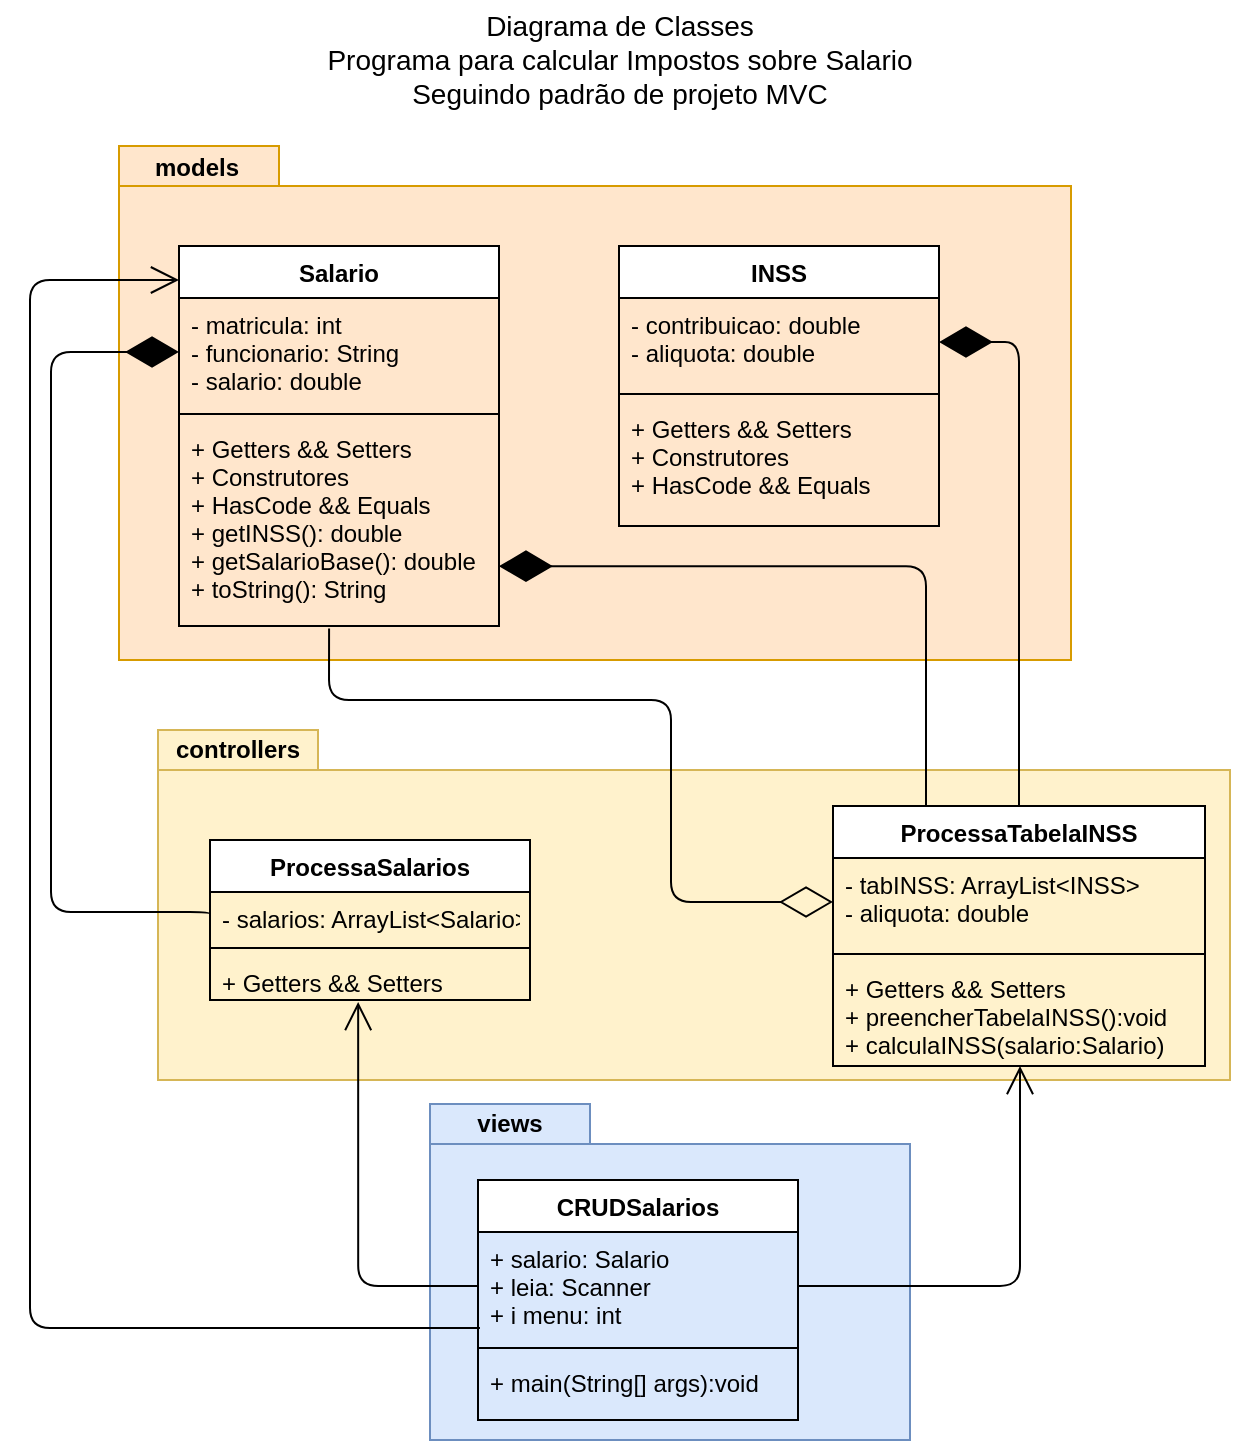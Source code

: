 <mxfile version="14.7.3" type="device"><diagram id="IbbeZEDEcWNJD3ryoDsl" name="Page-1"><mxGraphModel dx="1102" dy="525" grid="1" gridSize="10" guides="1" tooltips="1" connect="1" arrows="1" fold="1" page="1" pageScale="1" pageWidth="827" pageHeight="1169" math="0" shadow="0"><root><mxCell id="0"/><mxCell id="1" parent="0"/><mxCell id="ehBgGZVvVrssydMpVzwM-1" value="" style="shape=folder;fontStyle=1;spacingTop=10;tabWidth=80;tabHeight=20;tabPosition=left;html=1;fillColor=#fff2cc;strokeColor=#d6b656;" parent="1" vertex="1"><mxGeometry x="174" y="395" width="536" height="175" as="geometry"/></mxCell><mxCell id="ehBgGZVvVrssydMpVzwM-2" value="controllers" style="text;align=center;fontStyle=1;verticalAlign=middle;spacingLeft=3;spacingRight=3;strokeColor=none;rotatable=0;points=[[0,0.5],[1,0.5]];portConstraint=eastwest;" parent="1" vertex="1"><mxGeometry x="174" y="391" width="80" height="26" as="geometry"/></mxCell><mxCell id="Kn64mdYHUQFGXHNYLNB3-6" value="" style="shape=folder;fontStyle=1;spacingTop=10;tabWidth=80;tabHeight=20;tabPosition=left;html=1;fillColor=#ffe6cc;strokeColor=#d79b00;" parent="1" vertex="1"><mxGeometry x="154.5" y="103" width="476" height="257" as="geometry"/></mxCell><mxCell id="Kn64mdYHUQFGXHNYLNB3-1" value="Diagrama de Classes&lt;br style=&quot;font-size: 14px;&quot;&gt;Programa para calcular Impostos sobre Salario&lt;br style=&quot;font-size: 14px;&quot;&gt;Seguindo padrão de projeto MVC" style="text;html=1;strokeColor=none;fillColor=none;align=center;verticalAlign=middle;whiteSpace=wrap;rounded=0;fontSize=14;" parent="1" vertex="1"><mxGeometry x="230" y="30" width="350" height="60" as="geometry"/></mxCell><mxCell id="Kn64mdYHUQFGXHNYLNB3-2" value="Salario" style="swimlane;fontStyle=1;align=center;verticalAlign=top;childLayout=stackLayout;horizontal=1;startSize=26;horizontalStack=0;resizeParent=1;resizeParentMax=0;resizeLast=0;collapsible=1;marginBottom=0;" parent="1" vertex="1"><mxGeometry x="184.5" y="153" width="160" height="190" as="geometry"/></mxCell><mxCell id="Kn64mdYHUQFGXHNYLNB3-3" value="- matricula: int&#10;- funcionario: String&#10;- salario: double" style="text;align=left;verticalAlign=top;spacingLeft=4;spacingRight=4;overflow=hidden;rotatable=0;points=[[0,0.5],[1,0.5]];portConstraint=eastwest;" parent="Kn64mdYHUQFGXHNYLNB3-2" vertex="1"><mxGeometry y="26" width="160" height="54" as="geometry"/></mxCell><mxCell id="Kn64mdYHUQFGXHNYLNB3-4" value="" style="line;strokeWidth=1;fillColor=none;align=left;verticalAlign=middle;spacingTop=-1;spacingLeft=3;spacingRight=3;rotatable=0;labelPosition=right;points=[];portConstraint=eastwest;" parent="Kn64mdYHUQFGXHNYLNB3-2" vertex="1"><mxGeometry y="80" width="160" height="8" as="geometry"/></mxCell><mxCell id="Kn64mdYHUQFGXHNYLNB3-5" value="+ Getters &amp;&amp; Setters&#10;+ Construtores&#10;+ HasCode &amp;&amp; Equals&#10;+ getINSS(): double&#10;+ getSalarioBase(): double&#10;+ toString(): String" style="text;strokeColor=none;fillColor=none;align=left;verticalAlign=top;spacingLeft=4;spacingRight=4;overflow=hidden;rotatable=0;points=[[0,0.5],[1,0.5]];portConstraint=eastwest;" parent="Kn64mdYHUQFGXHNYLNB3-2" vertex="1"><mxGeometry y="88" width="160" height="102" as="geometry"/></mxCell><mxCell id="Kn64mdYHUQFGXHNYLNB3-7" value="models" style="text;align=center;fontStyle=1;verticalAlign=middle;spacingLeft=3;spacingRight=3;strokeColor=none;rotatable=0;points=[[0,0.5],[1,0.5]];portConstraint=eastwest;" parent="1" vertex="1"><mxGeometry x="153.5" y="100" width="80" height="26" as="geometry"/></mxCell><mxCell id="Kn64mdYHUQFGXHNYLNB3-8" value="INSS" style="swimlane;fontStyle=1;align=center;verticalAlign=top;childLayout=stackLayout;horizontal=1;startSize=26;horizontalStack=0;resizeParent=1;resizeParentMax=0;resizeLast=0;collapsible=1;marginBottom=0;" parent="1" vertex="1"><mxGeometry x="404.5" y="153" width="160" height="140" as="geometry"/></mxCell><mxCell id="Kn64mdYHUQFGXHNYLNB3-9" value="- contribuicao: double&#10;- aliquota: double" style="text;strokeColor=none;fillColor=none;align=left;verticalAlign=top;spacingLeft=4;spacingRight=4;overflow=hidden;rotatable=0;points=[[0,0.5],[1,0.5]];portConstraint=eastwest;" parent="Kn64mdYHUQFGXHNYLNB3-8" vertex="1"><mxGeometry y="26" width="160" height="44" as="geometry"/></mxCell><mxCell id="Kn64mdYHUQFGXHNYLNB3-10" value="" style="line;strokeWidth=1;fillColor=none;align=left;verticalAlign=middle;spacingTop=-1;spacingLeft=3;spacingRight=3;rotatable=0;labelPosition=right;points=[];portConstraint=eastwest;" parent="Kn64mdYHUQFGXHNYLNB3-8" vertex="1"><mxGeometry y="70" width="160" height="8" as="geometry"/></mxCell><mxCell id="Kn64mdYHUQFGXHNYLNB3-11" value="+ Getters &amp;&amp; Setters&#10;+ Construtores&#10;+ HasCode &amp;&amp; Equals" style="text;strokeColor=none;fillColor=none;align=left;verticalAlign=top;spacingLeft=4;spacingRight=4;overflow=hidden;rotatable=0;points=[[0,0.5],[1,0.5]];portConstraint=eastwest;" parent="Kn64mdYHUQFGXHNYLNB3-8" vertex="1"><mxGeometry y="78" width="160" height="62" as="geometry"/></mxCell><mxCell id="Kn64mdYHUQFGXHNYLNB3-12" value="" style="shape=folder;fontStyle=1;spacingTop=10;tabWidth=80;tabHeight=20;tabPosition=left;html=1;fillColor=#dae8fc;strokeColor=#6c8ebf;" parent="1" vertex="1"><mxGeometry x="310" y="582" width="240" height="168" as="geometry"/></mxCell><mxCell id="Kn64mdYHUQFGXHNYLNB3-13" value="ProcessaSalarios" style="swimlane;fontStyle=1;align=center;verticalAlign=top;childLayout=stackLayout;horizontal=1;startSize=26;horizontalStack=0;resizeParent=1;resizeParentMax=0;resizeLast=0;collapsible=1;marginBottom=0;" parent="1" vertex="1"><mxGeometry x="200" y="450" width="160" height="80" as="geometry"/></mxCell><mxCell id="Kn64mdYHUQFGXHNYLNB3-14" value="- salarios: ArrayList&lt;Salario&gt;" style="text;strokeColor=none;fillColor=none;align=left;verticalAlign=top;spacingLeft=4;spacingRight=4;overflow=hidden;rotatable=0;points=[[0,0.5],[1,0.5]];portConstraint=eastwest;" parent="Kn64mdYHUQFGXHNYLNB3-13" vertex="1"><mxGeometry y="26" width="160" height="24" as="geometry"/></mxCell><mxCell id="Kn64mdYHUQFGXHNYLNB3-15" value="" style="line;strokeWidth=1;fillColor=none;align=left;verticalAlign=middle;spacingTop=-1;spacingLeft=3;spacingRight=3;rotatable=0;labelPosition=right;points=[];portConstraint=eastwest;" parent="Kn64mdYHUQFGXHNYLNB3-13" vertex="1"><mxGeometry y="50" width="160" height="8" as="geometry"/></mxCell><mxCell id="Kn64mdYHUQFGXHNYLNB3-16" value="+ Getters &amp;&amp; Setters" style="text;strokeColor=none;fillColor=none;align=left;verticalAlign=top;spacingLeft=4;spacingRight=4;overflow=hidden;rotatable=0;points=[[0,0.5],[1,0.5]];portConstraint=eastwest;" parent="Kn64mdYHUQFGXHNYLNB3-13" vertex="1"><mxGeometry y="58" width="160" height="22" as="geometry"/></mxCell><mxCell id="Kn64mdYHUQFGXHNYLNB3-17" value="views" style="text;align=center;fontStyle=1;verticalAlign=middle;spacingLeft=3;spacingRight=3;strokeColor=none;rotatable=0;points=[[0,0.5],[1,0.5]];portConstraint=eastwest;" parent="1" vertex="1"><mxGeometry x="310" y="578" width="80" height="26" as="geometry"/></mxCell><mxCell id="Kn64mdYHUQFGXHNYLNB3-18" value="ProcessaTabelaINSS" style="swimlane;fontStyle=1;align=center;verticalAlign=top;childLayout=stackLayout;horizontal=1;startSize=26;horizontalStack=0;resizeParent=1;resizeParentMax=0;resizeLast=0;collapsible=1;marginBottom=0;" parent="1" vertex="1"><mxGeometry x="511.5" y="433" width="186" height="130" as="geometry"/></mxCell><mxCell id="Kn64mdYHUQFGXHNYLNB3-19" value="- tabINSS: ArrayList&lt;INSS&gt;&#10;- aliquota: double" style="text;strokeColor=none;fillColor=none;align=left;verticalAlign=top;spacingLeft=4;spacingRight=4;overflow=hidden;rotatable=0;points=[[0,0.5],[1,0.5]];portConstraint=eastwest;" parent="Kn64mdYHUQFGXHNYLNB3-18" vertex="1"><mxGeometry y="26" width="186" height="44" as="geometry"/></mxCell><mxCell id="Kn64mdYHUQFGXHNYLNB3-20" value="" style="line;strokeWidth=1;fillColor=none;align=left;verticalAlign=middle;spacingTop=-1;spacingLeft=3;spacingRight=3;rotatable=0;labelPosition=right;points=[];portConstraint=eastwest;" parent="Kn64mdYHUQFGXHNYLNB3-18" vertex="1"><mxGeometry y="70" width="186" height="8" as="geometry"/></mxCell><mxCell id="Kn64mdYHUQFGXHNYLNB3-21" value="+ Getters &amp;&amp; Setters&#10;+ preencherTabelaINSS():void&#10;+ calculaINSS(salario:Salario)" style="text;strokeColor=none;fillColor=none;align=left;verticalAlign=top;spacingLeft=4;spacingRight=4;overflow=hidden;rotatable=0;points=[[0,0.5],[1,0.5]];portConstraint=eastwest;" parent="Kn64mdYHUQFGXHNYLNB3-18" vertex="1"><mxGeometry y="78" width="186" height="52" as="geometry"/></mxCell><mxCell id="Kn64mdYHUQFGXHNYLNB3-22" value="" style="endArrow=diamondThin;endFill=1;endSize=24;html=1;exitX=0.5;exitY=0;exitDx=0;exitDy=0;entryX=1;entryY=0.5;entryDx=0;entryDy=0;edgeStyle=orthogonalEdgeStyle;" parent="1" source="Kn64mdYHUQFGXHNYLNB3-18" target="Kn64mdYHUQFGXHNYLNB3-9" edge="1"><mxGeometry width="160" relative="1" as="geometry"><mxPoint x="290.5" y="430" as="sourcePoint"/><mxPoint x="450.5" y="430" as="targetPoint"/></mxGeometry></mxCell><mxCell id="Kn64mdYHUQFGXHNYLNB3-23" value="" style="endArrow=diamondThin;endFill=1;endSize=24;html=1;exitX=0.25;exitY=0;exitDx=0;exitDy=0;edgeStyle=orthogonalEdgeStyle;entryX=1;entryY=0.707;entryDx=0;entryDy=0;entryPerimeter=0;" parent="1" source="Kn64mdYHUQFGXHNYLNB3-18" target="Kn64mdYHUQFGXHNYLNB3-5" edge="1"><mxGeometry width="160" relative="1" as="geometry"><mxPoint x="614.5" y="443" as="sourcePoint"/><mxPoint x="574.5" y="211" as="targetPoint"/></mxGeometry></mxCell><mxCell id="Kn64mdYHUQFGXHNYLNB3-24" value="" style="endArrow=diamondThin;endFill=0;endSize=24;html=1;exitX=0.469;exitY=1.012;exitDx=0;exitDy=0;exitPerimeter=0;entryX=0;entryY=0.5;entryDx=0;entryDy=0;edgeStyle=orthogonalEdgeStyle;" parent="1" source="Kn64mdYHUQFGXHNYLNB3-5" target="Kn64mdYHUQFGXHNYLNB3-19" edge="1"><mxGeometry width="160" relative="1" as="geometry"><mxPoint x="290.5" y="360" as="sourcePoint"/><mxPoint x="450.5" y="360" as="targetPoint"/><Array as="points"><mxPoint x="259.5" y="380"/><mxPoint x="430.5" y="380"/><mxPoint x="430.5" y="481"/></Array></mxGeometry></mxCell><mxCell id="Kn64mdYHUQFGXHNYLNB3-25" value="" style="endArrow=diamondThin;endFill=1;endSize=24;html=1;exitX=0;exitY=0.5;exitDx=0;exitDy=0;edgeStyle=orthogonalEdgeStyle;entryX=0;entryY=0.5;entryDx=0;entryDy=0;" parent="1" source="Kn64mdYHUQFGXHNYLNB3-14" target="Kn64mdYHUQFGXHNYLNB3-3" edge="1"><mxGeometry width="160" relative="1" as="geometry"><mxPoint x="568" y="443" as="sourcePoint"/><mxPoint x="354.5" y="308.974" as="targetPoint"/><Array as="points"><mxPoint x="120.5" y="486"/><mxPoint x="120.5" y="206"/></Array></mxGeometry></mxCell><mxCell id="Kn64mdYHUQFGXHNYLNB3-27" value="CRUDSalarios" style="swimlane;fontStyle=1;align=center;verticalAlign=top;childLayout=stackLayout;horizontal=1;startSize=26;horizontalStack=0;resizeParent=1;resizeParentMax=0;resizeLast=0;collapsible=1;marginBottom=0;" parent="1" vertex="1"><mxGeometry x="334" y="620" width="160" height="120" as="geometry"/></mxCell><mxCell id="Kn64mdYHUQFGXHNYLNB3-28" value="+ salario: Salario&#10;+ leia: Scanner&#10;+ i menu: int" style="text;strokeColor=none;fillColor=none;align=left;verticalAlign=top;spacingLeft=4;spacingRight=4;overflow=hidden;rotatable=0;points=[[0,0.5],[1,0.5]];portConstraint=eastwest;" parent="Kn64mdYHUQFGXHNYLNB3-27" vertex="1"><mxGeometry y="26" width="160" height="54" as="geometry"/></mxCell><mxCell id="Kn64mdYHUQFGXHNYLNB3-29" value="" style="line;strokeWidth=1;fillColor=none;align=left;verticalAlign=middle;spacingTop=-1;spacingLeft=3;spacingRight=3;rotatable=0;labelPosition=right;points=[];portConstraint=eastwest;" parent="Kn64mdYHUQFGXHNYLNB3-27" vertex="1"><mxGeometry y="80" width="160" height="8" as="geometry"/></mxCell><mxCell id="Kn64mdYHUQFGXHNYLNB3-30" value="+ main(String[] args):void" style="text;strokeColor=none;fillColor=none;align=left;verticalAlign=top;spacingLeft=4;spacingRight=4;overflow=hidden;rotatable=0;points=[[0,0.5],[1,0.5]];portConstraint=eastwest;" parent="Kn64mdYHUQFGXHNYLNB3-27" vertex="1"><mxGeometry y="88" width="160" height="32" as="geometry"/></mxCell><mxCell id="Kn64mdYHUQFGXHNYLNB3-32" value="" style="endArrow=open;endFill=1;endSize=12;html=1;exitX=0;exitY=0.5;exitDx=0;exitDy=0;entryX=0.463;entryY=1.045;entryDx=0;entryDy=0;entryPerimeter=0;edgeStyle=orthogonalEdgeStyle;" parent="1" source="Kn64mdYHUQFGXHNYLNB3-28" target="Kn64mdYHUQFGXHNYLNB3-16" edge="1"><mxGeometry width="160" relative="1" as="geometry"><mxPoint x="230" y="670" as="sourcePoint"/><mxPoint x="190" y="650" as="targetPoint"/></mxGeometry></mxCell><mxCell id="Kn64mdYHUQFGXHNYLNB3-33" value="" style="endArrow=open;endFill=1;endSize=12;html=1;exitX=1;exitY=0.5;exitDx=0;exitDy=0;edgeStyle=orthogonalEdgeStyle;" parent="1" source="Kn64mdYHUQFGXHNYLNB3-28" target="Kn64mdYHUQFGXHNYLNB3-21" edge="1"><mxGeometry width="160" relative="1" as="geometry"><mxPoint x="340" y="673" as="sourcePoint"/><mxPoint x="284.08" y="540.99" as="targetPoint"/><Array as="points"><mxPoint x="605" y="673"/></Array></mxGeometry></mxCell><mxCell id="Kn64mdYHUQFGXHNYLNB3-34" value="" style="endArrow=open;endFill=1;endSize=12;html=1;exitX=0.006;exitY=0.889;exitDx=0;exitDy=0;exitPerimeter=0;edgeStyle=orthogonalEdgeStyle;" parent="1" source="Kn64mdYHUQFGXHNYLNB3-28" target="Kn64mdYHUQFGXHNYLNB3-2" edge="1"><mxGeometry width="160" relative="1" as="geometry"><mxPoint x="340" y="673" as="sourcePoint"/><mxPoint x="284.08" y="540.99" as="targetPoint"/><Array as="points"><mxPoint x="110" y="694"/><mxPoint x="110" y="170"/></Array></mxGeometry></mxCell></root></mxGraphModel></diagram></mxfile>